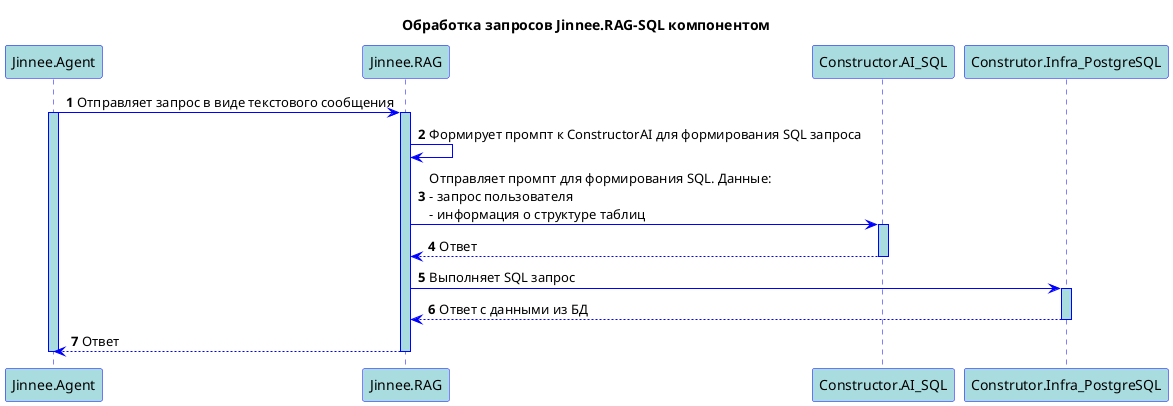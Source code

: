 @startuml
autonumber

skinparam sequence {
ArrowColor blue

LifeLineBorderColor blue
LifeLineBackgroundColor #A9DCDF

ParticipantBorderColor blue
ParticipantBackgroundColor #A9DCDF
ParticipantFontColor black

ActorBorderColor blue
ActorBackgroundColor #A9DCDF
}

<style>
.success * {
    BackgroundColor #90ee90
    FontColor Black
    RoundCorner 10
}
</style>

title Обработка запросов Jinnee.RAG-SQL компонентом 

Jinnee.Agent -> Jinnee.RAG : Отправляет запрос в виде текстового сообщения
activate Jinnee.Agent
activate Jinnee.RAG
Jinnee.RAG -> Jinnee.RAG: Формирует промпт к ConstructorAI для формирования SQL запроса
Jinnee.RAG -> Constructor.AI_SQL : Отправляет промпт для формирования SQL. Данные:\n- запрос пользователя\n- информация о структуре таблиц
activate Constructor.AI_SQL
Constructor.AI_SQL --> Jinnee.RAG : Ответ
deactivate Constructor.AI_SQL
Jinnee.RAG -> Construtor.Infra_PostgreSQL : Выполняет SQL запрос
activate Construtor.Infra_PostgreSQL
Construtor.Infra_PostgreSQL --> Jinnee.RAG : Ответ с данными из БД
deactivate Construtor.Infra_PostgreSQL
Jinnee.RAG --> Jinnee.Agent : Ответ
deactivate Jinnee.RAG
deactivate Jinnee.Agent

@enduml
